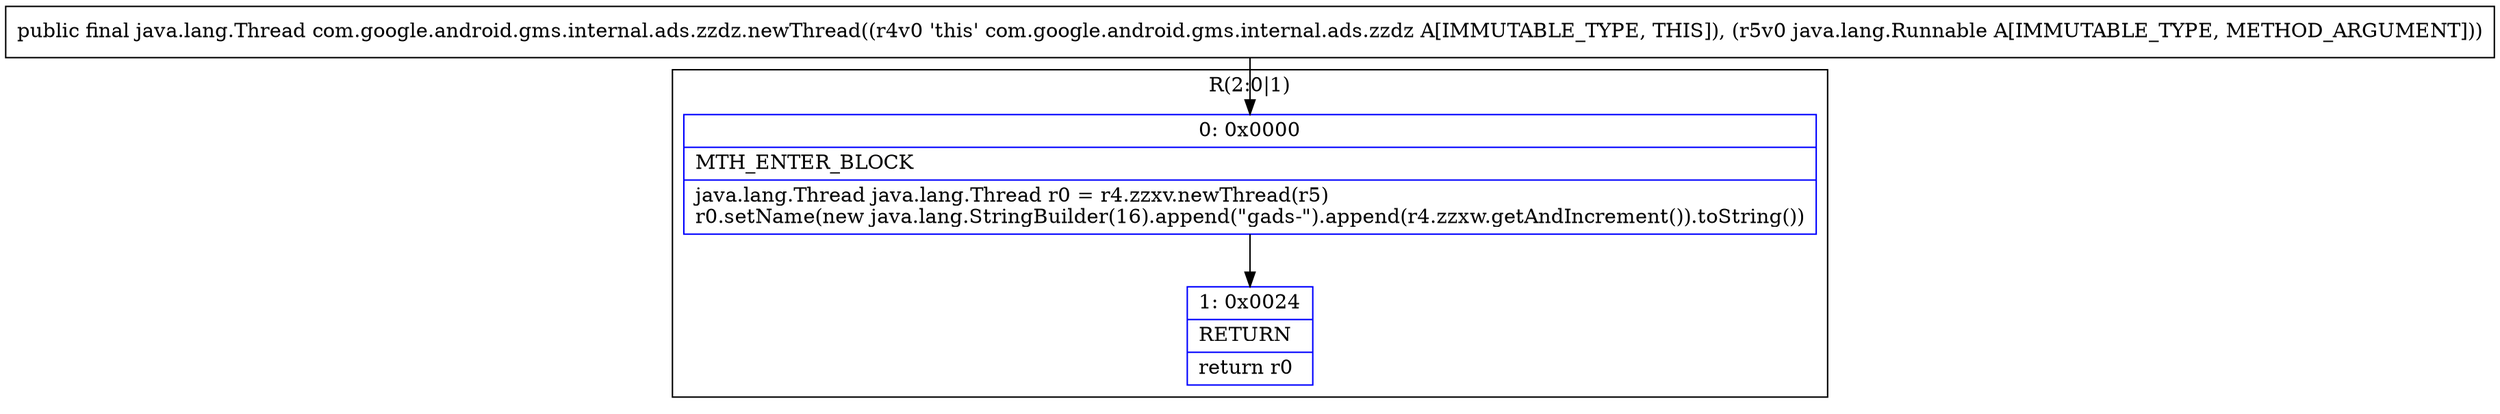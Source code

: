 digraph "CFG forcom.google.android.gms.internal.ads.zzdz.newThread(Ljava\/lang\/Runnable;)Ljava\/lang\/Thread;" {
subgraph cluster_Region_562056673 {
label = "R(2:0|1)";
node [shape=record,color=blue];
Node_0 [shape=record,label="{0\:\ 0x0000|MTH_ENTER_BLOCK\l|java.lang.Thread java.lang.Thread r0 = r4.zzxv.newThread(r5)\lr0.setName(new java.lang.StringBuilder(16).append(\"gads\-\").append(r4.zzxw.getAndIncrement()).toString())\l}"];
Node_1 [shape=record,label="{1\:\ 0x0024|RETURN\l|return r0\l}"];
}
MethodNode[shape=record,label="{public final java.lang.Thread com.google.android.gms.internal.ads.zzdz.newThread((r4v0 'this' com.google.android.gms.internal.ads.zzdz A[IMMUTABLE_TYPE, THIS]), (r5v0 java.lang.Runnable A[IMMUTABLE_TYPE, METHOD_ARGUMENT])) }"];
MethodNode -> Node_0;
Node_0 -> Node_1;
}

